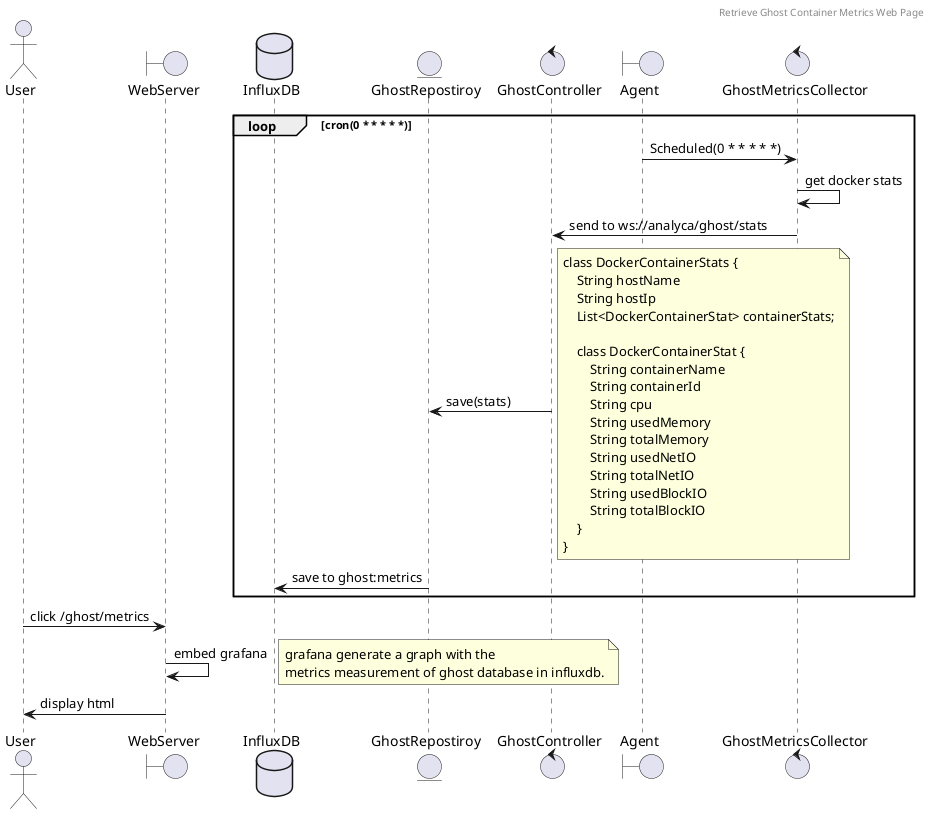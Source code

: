 @startuml

header Retrieve Ghost Container Metrics Web Page

actor User
boundary WebServer
database InfluxDB
entity GhostRepostiroy
control GhostController

boundary Agent
control GhostMetricsCollector

loop cron(0 * * * * *)
    Agent -> GhostMetricsCollector : Scheduled(0 * * * * *)
    GhostMetricsCollector -> GhostMetricsCollector : get docker stats
    GhostMetricsCollector -> GhostController : send to ws://analyca/ghost/stats
    GhostController -> GhostRepostiroy : save(stats)
    note right
        class DockerContainerStats {
            String hostName
            String hostIp
            List<DockerContainerStat> containerStats;

            class DockerContainerStat {
                String containerName
                String containerId
                String cpu
                String usedMemory
                String totalMemory
                String usedNetIO
                String totalNetIO
                String usedBlockIO
                String totalBlockIO
            }
        }
    end note
    GhostRepostiroy -> InfluxDB : save to ghost:metrics
end

User -> WebServer : click /ghost/metrics
WebServer -> WebServer : embed grafana
note right
    grafana generate a graph with the
    metrics measurement of ghost database in influxdb.
end note
WebServer -> User : display html

@enduml